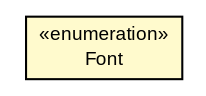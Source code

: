 #!/usr/local/bin/dot
#
# Class diagram 
# Generated by UmlGraph version 4.5 (http://www.spinellis.gr/sw/umlgraph)
#

digraph G {
	edge [fontname="arial",fontsize=10,labelfontname="arial",labelfontsize=10];
	node [fontname="arial",fontsize=10,shape=plaintext];
	// gr.spinellis.umlgraph.doclet.ClassGraph.Font
	c194 [label=<<table border="0" cellborder="1" cellspacing="0" cellpadding="2" port="p" bgcolor="lemonChiffon" href="./ClassGraph.Font.html">
		<tr><td><table border="0" cellspacing="0" cellpadding="1">
			<tr><td> &laquo;enumeration&raquo; </td></tr>
			<tr><td> Font </td></tr>
		</table></td></tr>
		</table>>, fontname="arial", fontcolor="black", fontsize=9.0];
}

